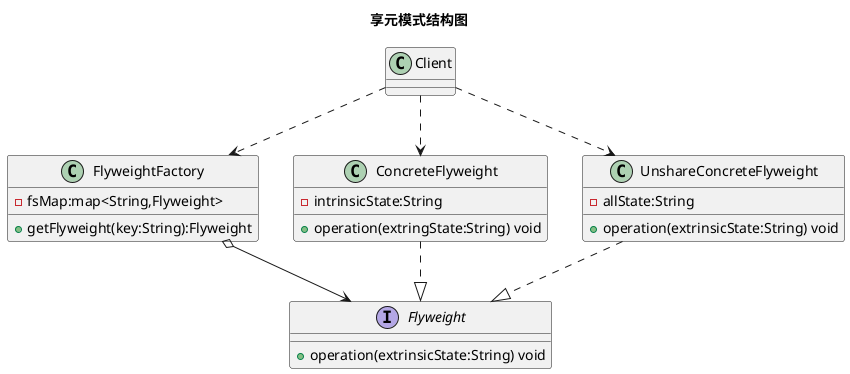 @startuml flyweight
title 享元模式结构图
class FlyweightFactory{
    -fsMap:map<String,Flyweight>
    +getFlyweight(key:String):Flyweight
}
class Client{}
class ConcreteFlyweight{
    -intrinsicState:String
    +operation(extringState:String) void
}
interface Flyweight{
    +operation(extrinsicState:String) void
}
class UnshareConcreteFlyweight{
    -allState:String
    +operation(extrinsicState:String) void
}

Client ..> FlyweightFactory
Client ..> ConcreteFlyweight
Client ..> UnshareConcreteFlyweight
ConcreteFlyweight ..|> Flyweight
UnshareConcreteFlyweight ..|> Flyweight
FlyweightFactory o--> Flyweight

@enduml